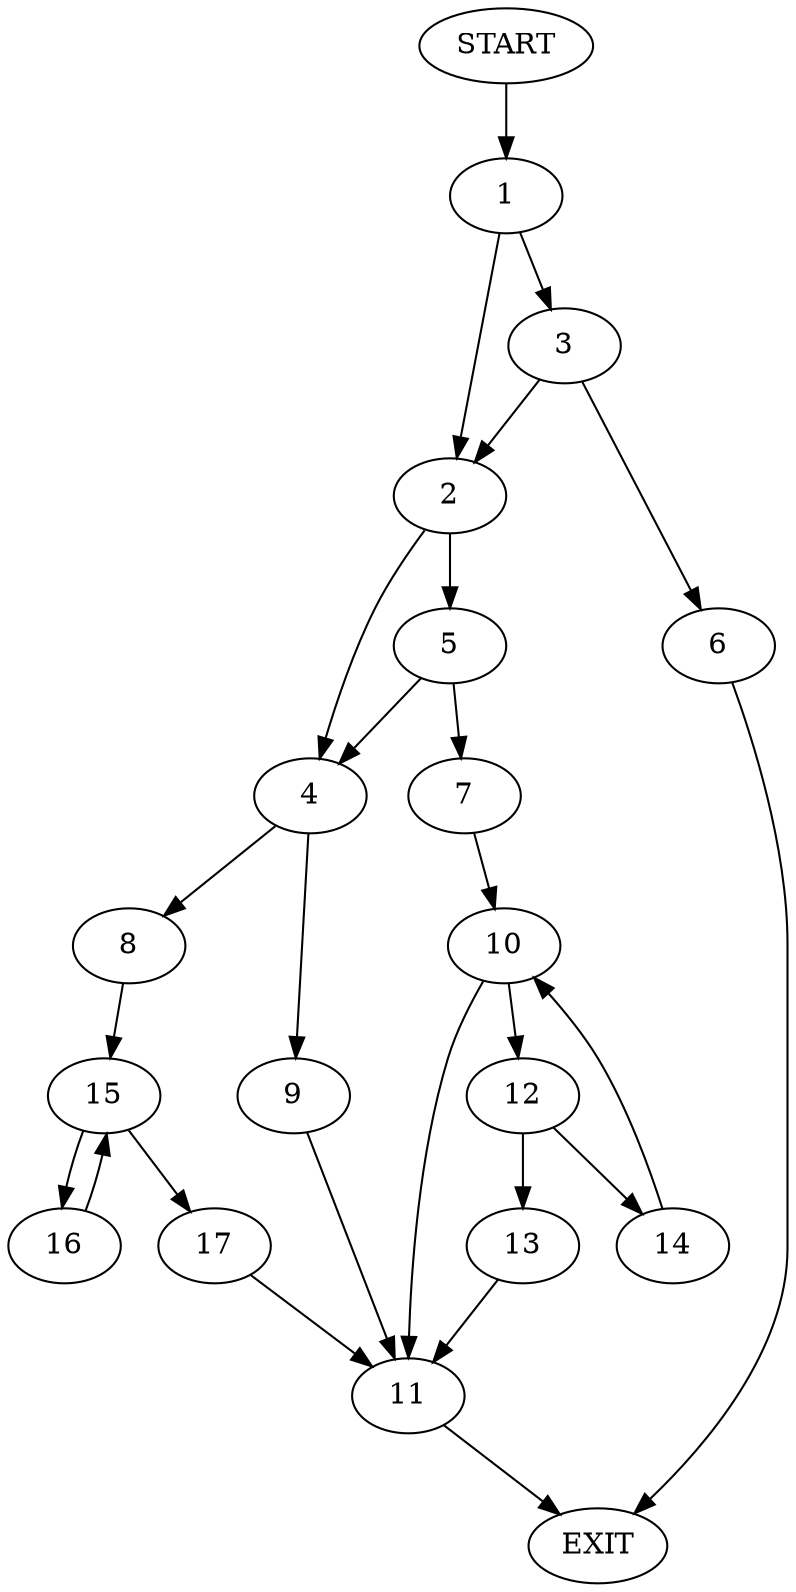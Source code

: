 digraph {
0 [label="START"]
18 [label="EXIT"]
0 -> 1
1 -> 2
1 -> 3
2 -> 4
2 -> 5
3 -> 2
3 -> 6
6 -> 18
5 -> 4
5 -> 7
4 -> 8
4 -> 9
7 -> 10
10 -> 11
10 -> 12
12 -> 13
12 -> 14
11 -> 18
14 -> 10
13 -> 11
9 -> 11
8 -> 15
15 -> 16
15 -> 17
16 -> 15
17 -> 11
}
